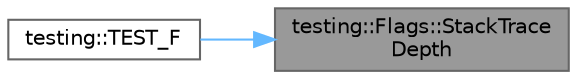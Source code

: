 digraph "testing::Flags::StackTraceDepth"
{
 // LATEX_PDF_SIZE
  bgcolor="transparent";
  edge [fontname=Helvetica,fontsize=10,labelfontname=Helvetica,labelfontsize=10];
  node [fontname=Helvetica,fontsize=10,shape=box,height=0.2,width=0.4];
  rankdir="RL";
  Node1 [id="Node000001",label="testing::Flags::StackTrace\lDepth",height=0.2,width=0.4,color="gray40", fillcolor="grey60", style="filled", fontcolor="black",tooltip=" "];
  Node1 -> Node2 [id="edge1_Node000001_Node000002",dir="back",color="steelblue1",style="solid",tooltip=" "];
  Node2 [id="Node000002",label="testing::TEST_F",height=0.2,width=0.4,color="grey40", fillcolor="white", style="filled",URL="$namespacetesting.html#a1061c3a0db32c0706e9beba39c4d4324",tooltip=" "];
}
